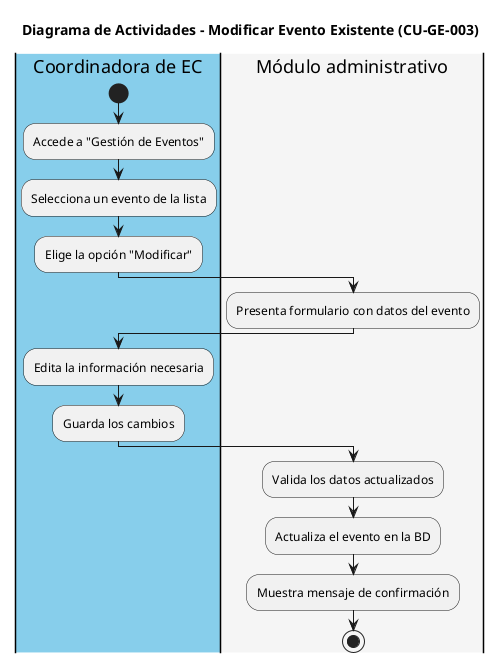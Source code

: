 @startuml
title Diagrama de Actividades - Modificar Evento Existente (CU-GE-003)

|#skyblue|Coordinadora de EC|
start
:Accede a "Gestión de Eventos";
:Selecciona un evento de la lista;
:Elige la opción "Modificar";

|#whitesmoke|Módulo administrativo|
:Presenta formulario con datos del evento;

|#skyblue|Coordinadora de EC|
:Edita la información necesaria;
:Guarda los cambios;

|#whitesmoke|Módulo administrativo|
:Valida los datos actualizados;
:Actualiza el evento en la BD;
:Muestra mensaje de confirmación;
stop
@enduml